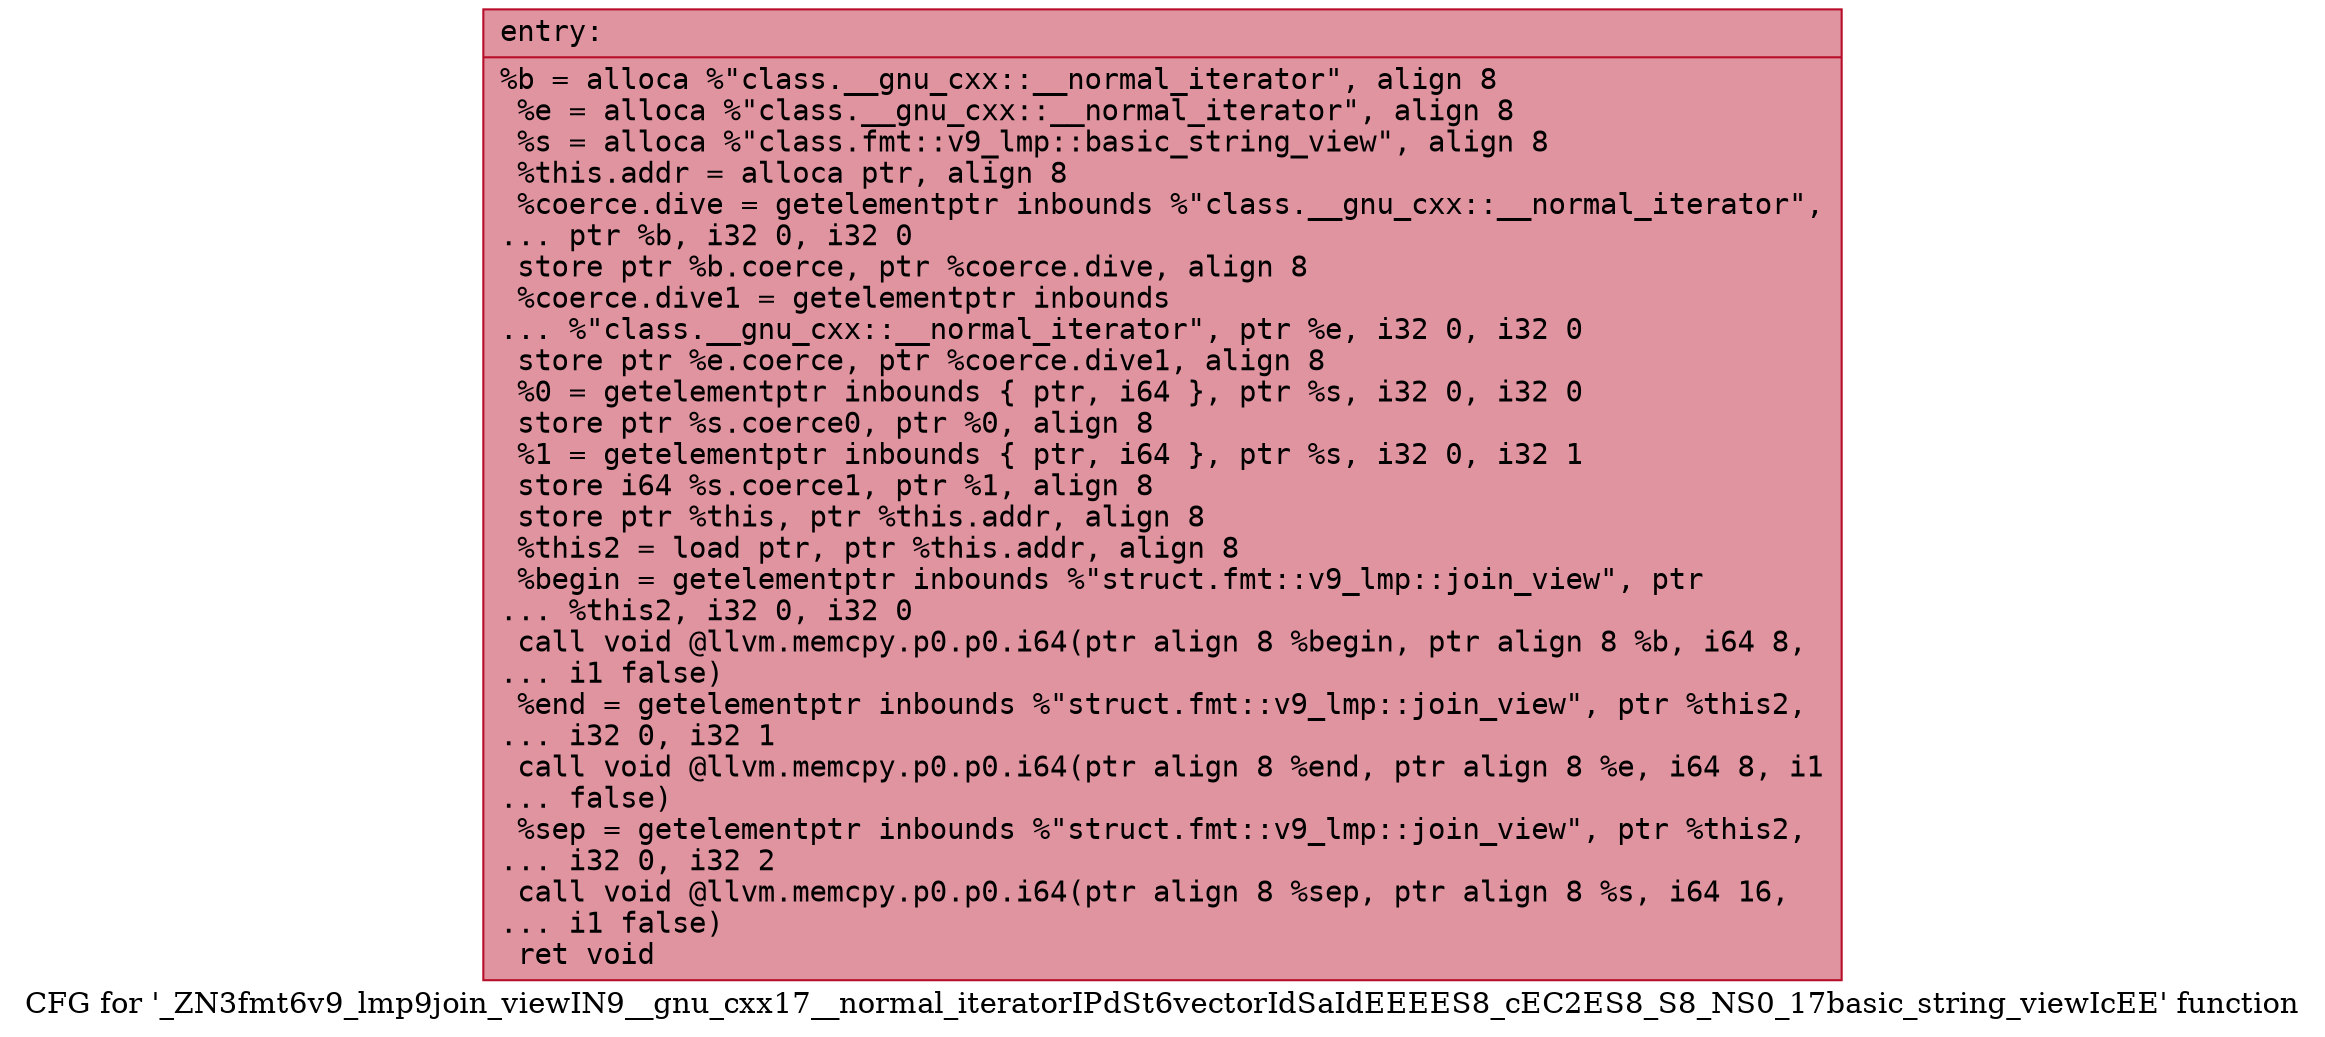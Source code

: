 digraph "CFG for '_ZN3fmt6v9_lmp9join_viewIN9__gnu_cxx17__normal_iteratorIPdSt6vectorIdSaIdEEEES8_cEC2ES8_S8_NS0_17basic_string_viewIcEE' function" {
	label="CFG for '_ZN3fmt6v9_lmp9join_viewIN9__gnu_cxx17__normal_iteratorIPdSt6vectorIdSaIdEEEES8_cEC2ES8_S8_NS0_17basic_string_viewIcEE' function";

	Node0x556bfea52aa0 [shape=record,color="#b70d28ff", style=filled, fillcolor="#b70d2870" fontname="Courier",label="{entry:\l|  %b = alloca %\"class.__gnu_cxx::__normal_iterator\", align 8\l  %e = alloca %\"class.__gnu_cxx::__normal_iterator\", align 8\l  %s = alloca %\"class.fmt::v9_lmp::basic_string_view\", align 8\l  %this.addr = alloca ptr, align 8\l  %coerce.dive = getelementptr inbounds %\"class.__gnu_cxx::__normal_iterator\",\l... ptr %b, i32 0, i32 0\l  store ptr %b.coerce, ptr %coerce.dive, align 8\l  %coerce.dive1 = getelementptr inbounds\l... %\"class.__gnu_cxx::__normal_iterator\", ptr %e, i32 0, i32 0\l  store ptr %e.coerce, ptr %coerce.dive1, align 8\l  %0 = getelementptr inbounds \{ ptr, i64 \}, ptr %s, i32 0, i32 0\l  store ptr %s.coerce0, ptr %0, align 8\l  %1 = getelementptr inbounds \{ ptr, i64 \}, ptr %s, i32 0, i32 1\l  store i64 %s.coerce1, ptr %1, align 8\l  store ptr %this, ptr %this.addr, align 8\l  %this2 = load ptr, ptr %this.addr, align 8\l  %begin = getelementptr inbounds %\"struct.fmt::v9_lmp::join_view\", ptr\l... %this2, i32 0, i32 0\l  call void @llvm.memcpy.p0.p0.i64(ptr align 8 %begin, ptr align 8 %b, i64 8,\l... i1 false)\l  %end = getelementptr inbounds %\"struct.fmt::v9_lmp::join_view\", ptr %this2,\l... i32 0, i32 1\l  call void @llvm.memcpy.p0.p0.i64(ptr align 8 %end, ptr align 8 %e, i64 8, i1\l... false)\l  %sep = getelementptr inbounds %\"struct.fmt::v9_lmp::join_view\", ptr %this2,\l... i32 0, i32 2\l  call void @llvm.memcpy.p0.p0.i64(ptr align 8 %sep, ptr align 8 %s, i64 16,\l... i1 false)\l  ret void\l}"];
}
